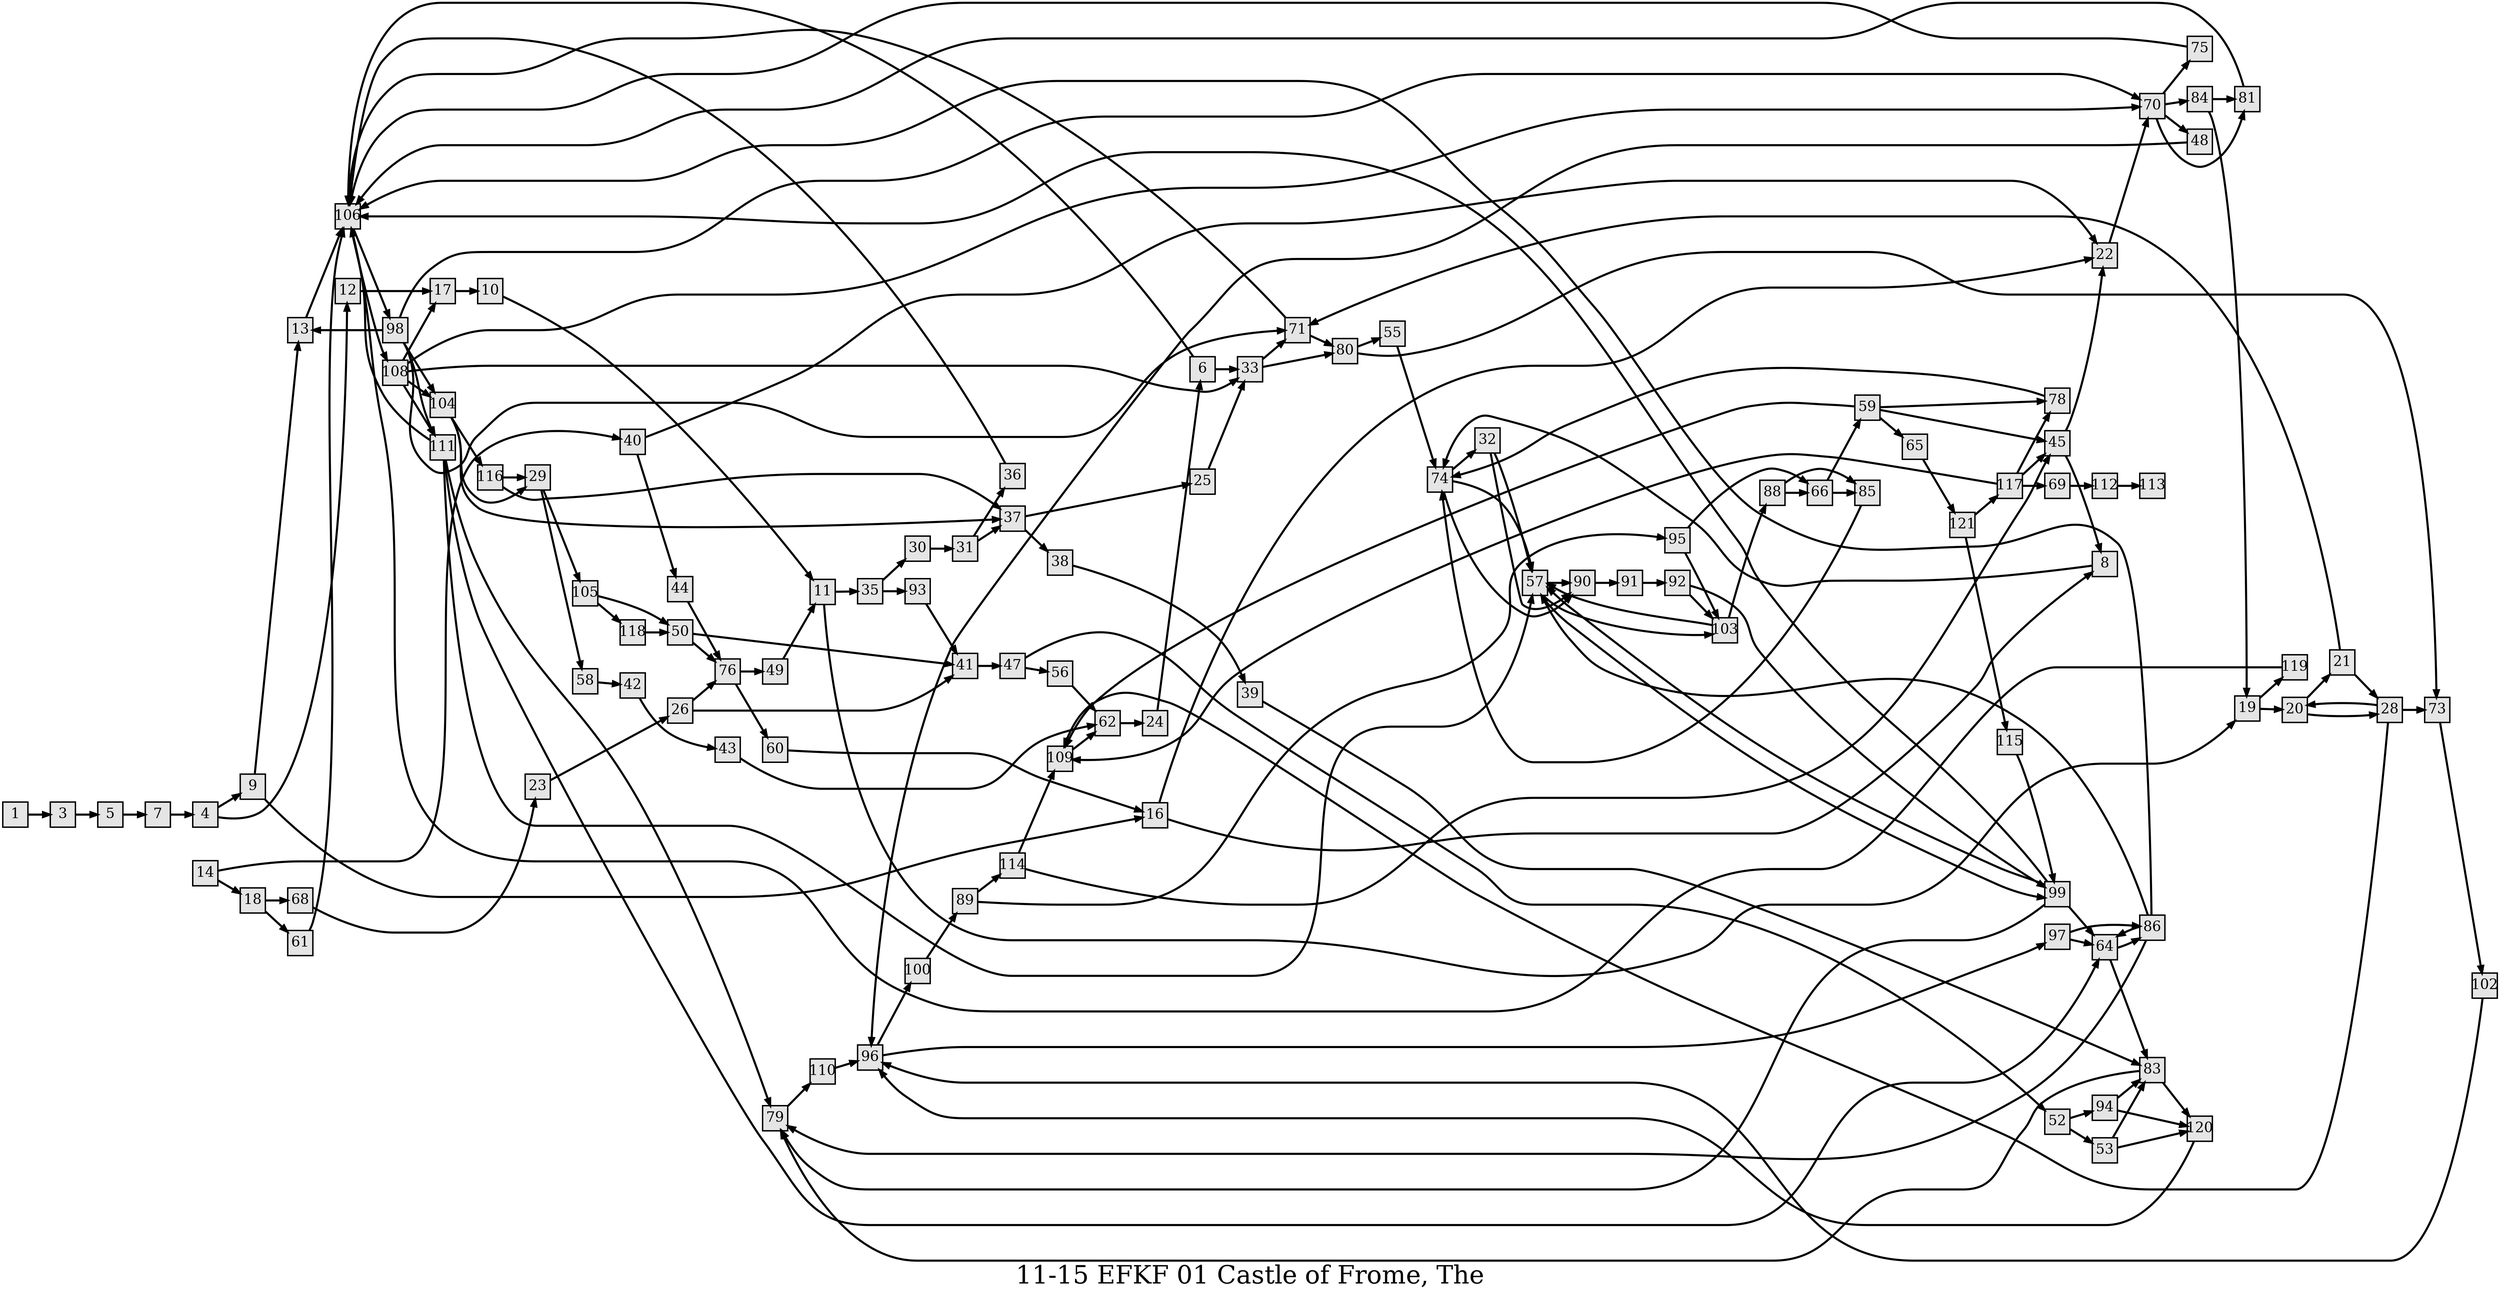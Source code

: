 digraph g{
  graph [ label="11-15 EFKF 01 Castle of Frome, The" rankdir=LR, ordering=out, fontsize=36, nodesep="0.35", ranksep="0.45"];
  node  [shape=rect, penwidth=2, fontsize=20, style=filled, fillcolor=grey90, margin="0,0", labelfloat=true, regular=true, fixedsize=true];
  edge  [labelfloat=true, penwidth=3, fontsize=12];
  // ---;
  // group  : Katz;
  // id     :;
  // gbid   :;
  // series :;
  // title  :;
  // author :;
  // credit:;
  // - name : Kylie McGregor;
  // role : encoder;
  // date : 2017-08-25;
  // - name : Jeremy Douglass;
  // role : editor;
  // date : 2017-10-19;
  // render:;
  // - name   : small;
  // styles : gvStyles-small.txt;
  // engine : dot;
  // comment: >;
  
  // ---;
  
  // From | To | Label;
  
  1 -> 3;
  3 -> 5;
  4 -> 9;
  4 -> 12;
  5 -> 7;
  6 -> 33;
  6 -> 106;
  7 -> 4;
  8 -> 74;
  9 -> 13;
  9 -> 16;
  10 -> 11;
  11 -> 35;
  11 -> 19;
  12 -> 17;
  13 -> 106;
  14 -> 40;
  14 -> 18;
  16 -> 22;
  16 -> 8;
  17 -> 10;
  18 -> 68;
  18 -> 61;
  19 -> 119;
  19 -> 20;
  20 -> 21;
  21 -> 28;
  21 -> 71;
  22 -> 70;
  23 -> 26;
  24 -> 6;
  25 -> 33;
  26 -> 76;
  26 -> 41;
  28 -> 20;
  28 -> 73;
  28 -> 109;
  20 -> 28;
  29 -> 105;
  29 -> 58;
  30 -> 31;
  31 -> 36;
  31 -> 37;
  32 -> 57;
  32 -> 90;
  33 -> 71;
  33 -> 80;
  35 -> 30;
  35 -> 93;
  36 -> 106;
  37 -> 25;
  37 -> 38;
  38 -> 39;
  39 -> 83;
  40 -> 22;
  40 -> 44;
  41 -> 47;
  42 -> 43;
  43 -> 62;
  44 -> 76;
  45 -> 22;
  45 -> 8;
  47 -> 52;
  47 -> 56;
  48 -> 96;
  49 -> 11;
  50 -> 41;
  50 -> 76;
  52 -> 94;
  52 -> 53;
  53 -> 83;
  53 -> 120;
  55 -> 74;
  56 -> 62;
  57 -> 90;
  57 -> 103;
  57 -> 99;
  58 -> 42;
  59 -> 45;
  59 -> 109;
  59 -> 78;
  59 -> 65;
  60 -> 16;
  61 -> 106;
  62 -> 24;
  64 -> 86;
  64 -> 83;
  65 -> 121;
  66 -> 59;
  66 -> 85;
  68 -> 23;
  69 -> 112;
  70 -> 84;
  70 -> 75;
  70 -> 48;
  70 -> 81;
  71 -> 80;
  71 -> 106;
  73 -> 102;
  74 -> 32;
  74 -> 57;
  74 -> 90;
  75 -> 106;
  76 -> 49;
  76 -> 60;
  78 -> 74;
  79 -> 110;
  80 -> 55;
  80 -> 73;
  81 -> 106;
  83 -> 120;
  83 -> 79;
  84 -> 19;
  84 -> 81;
  85 -> 74;
  86 -> 106;
  86 -> 57;
  86 -> 79;
  86 -> 64;
  88 -> 85;
  88 -> 66;
  89 -> 114;
  89 -> 95;
  90 -> 91;
  91 -> 92;
  92 -> 99;
  92 -> 103;
  93 -> 41;
  94 -> 83;
  94 -> 120;
  95 -> 66;
  95 -> 103;
  96 -> 100;
  96 -> 97;
  97 -> 86;
  97 -> 64;
  98 -> 70;
  98 -> 104;
  98 -> 111;
  98 -> 13;
  98 -> 71;
  99 -> 64;
  99 -> 79;
  99 -> 106;
  99 -> 57;
  100 -> 89;
  102 -> 96;
  103 -> 57;
  103 -> 88;
  104 -> 116;
  104 -> 29;
  104 -> 37;
  105 -> 50;
  105 -> 118;
  106 -> 98;
  106 -> 108;
  108 -> 17;
  108 -> 70;
  108 -> 33;
  108 -> 104;
  108 -> 111;
  109 -> 62;
  110 -> 96;
  111 -> 79;
  111 -> 64;
  111 -> 57;
  111 -> 106;
  112 -> 113;
  114 -> 109;
  114 -> 45;
  115 -> 99;
  116 -> 29;
  116 -> 37;
  117 -> 78;
  117 -> 45;
  117 -> 69;
  117 -> 109;
  118 -> 50;
  119 -> 106;
  120 -> 96;
  121 -> 117;
  121 -> 115;
}

